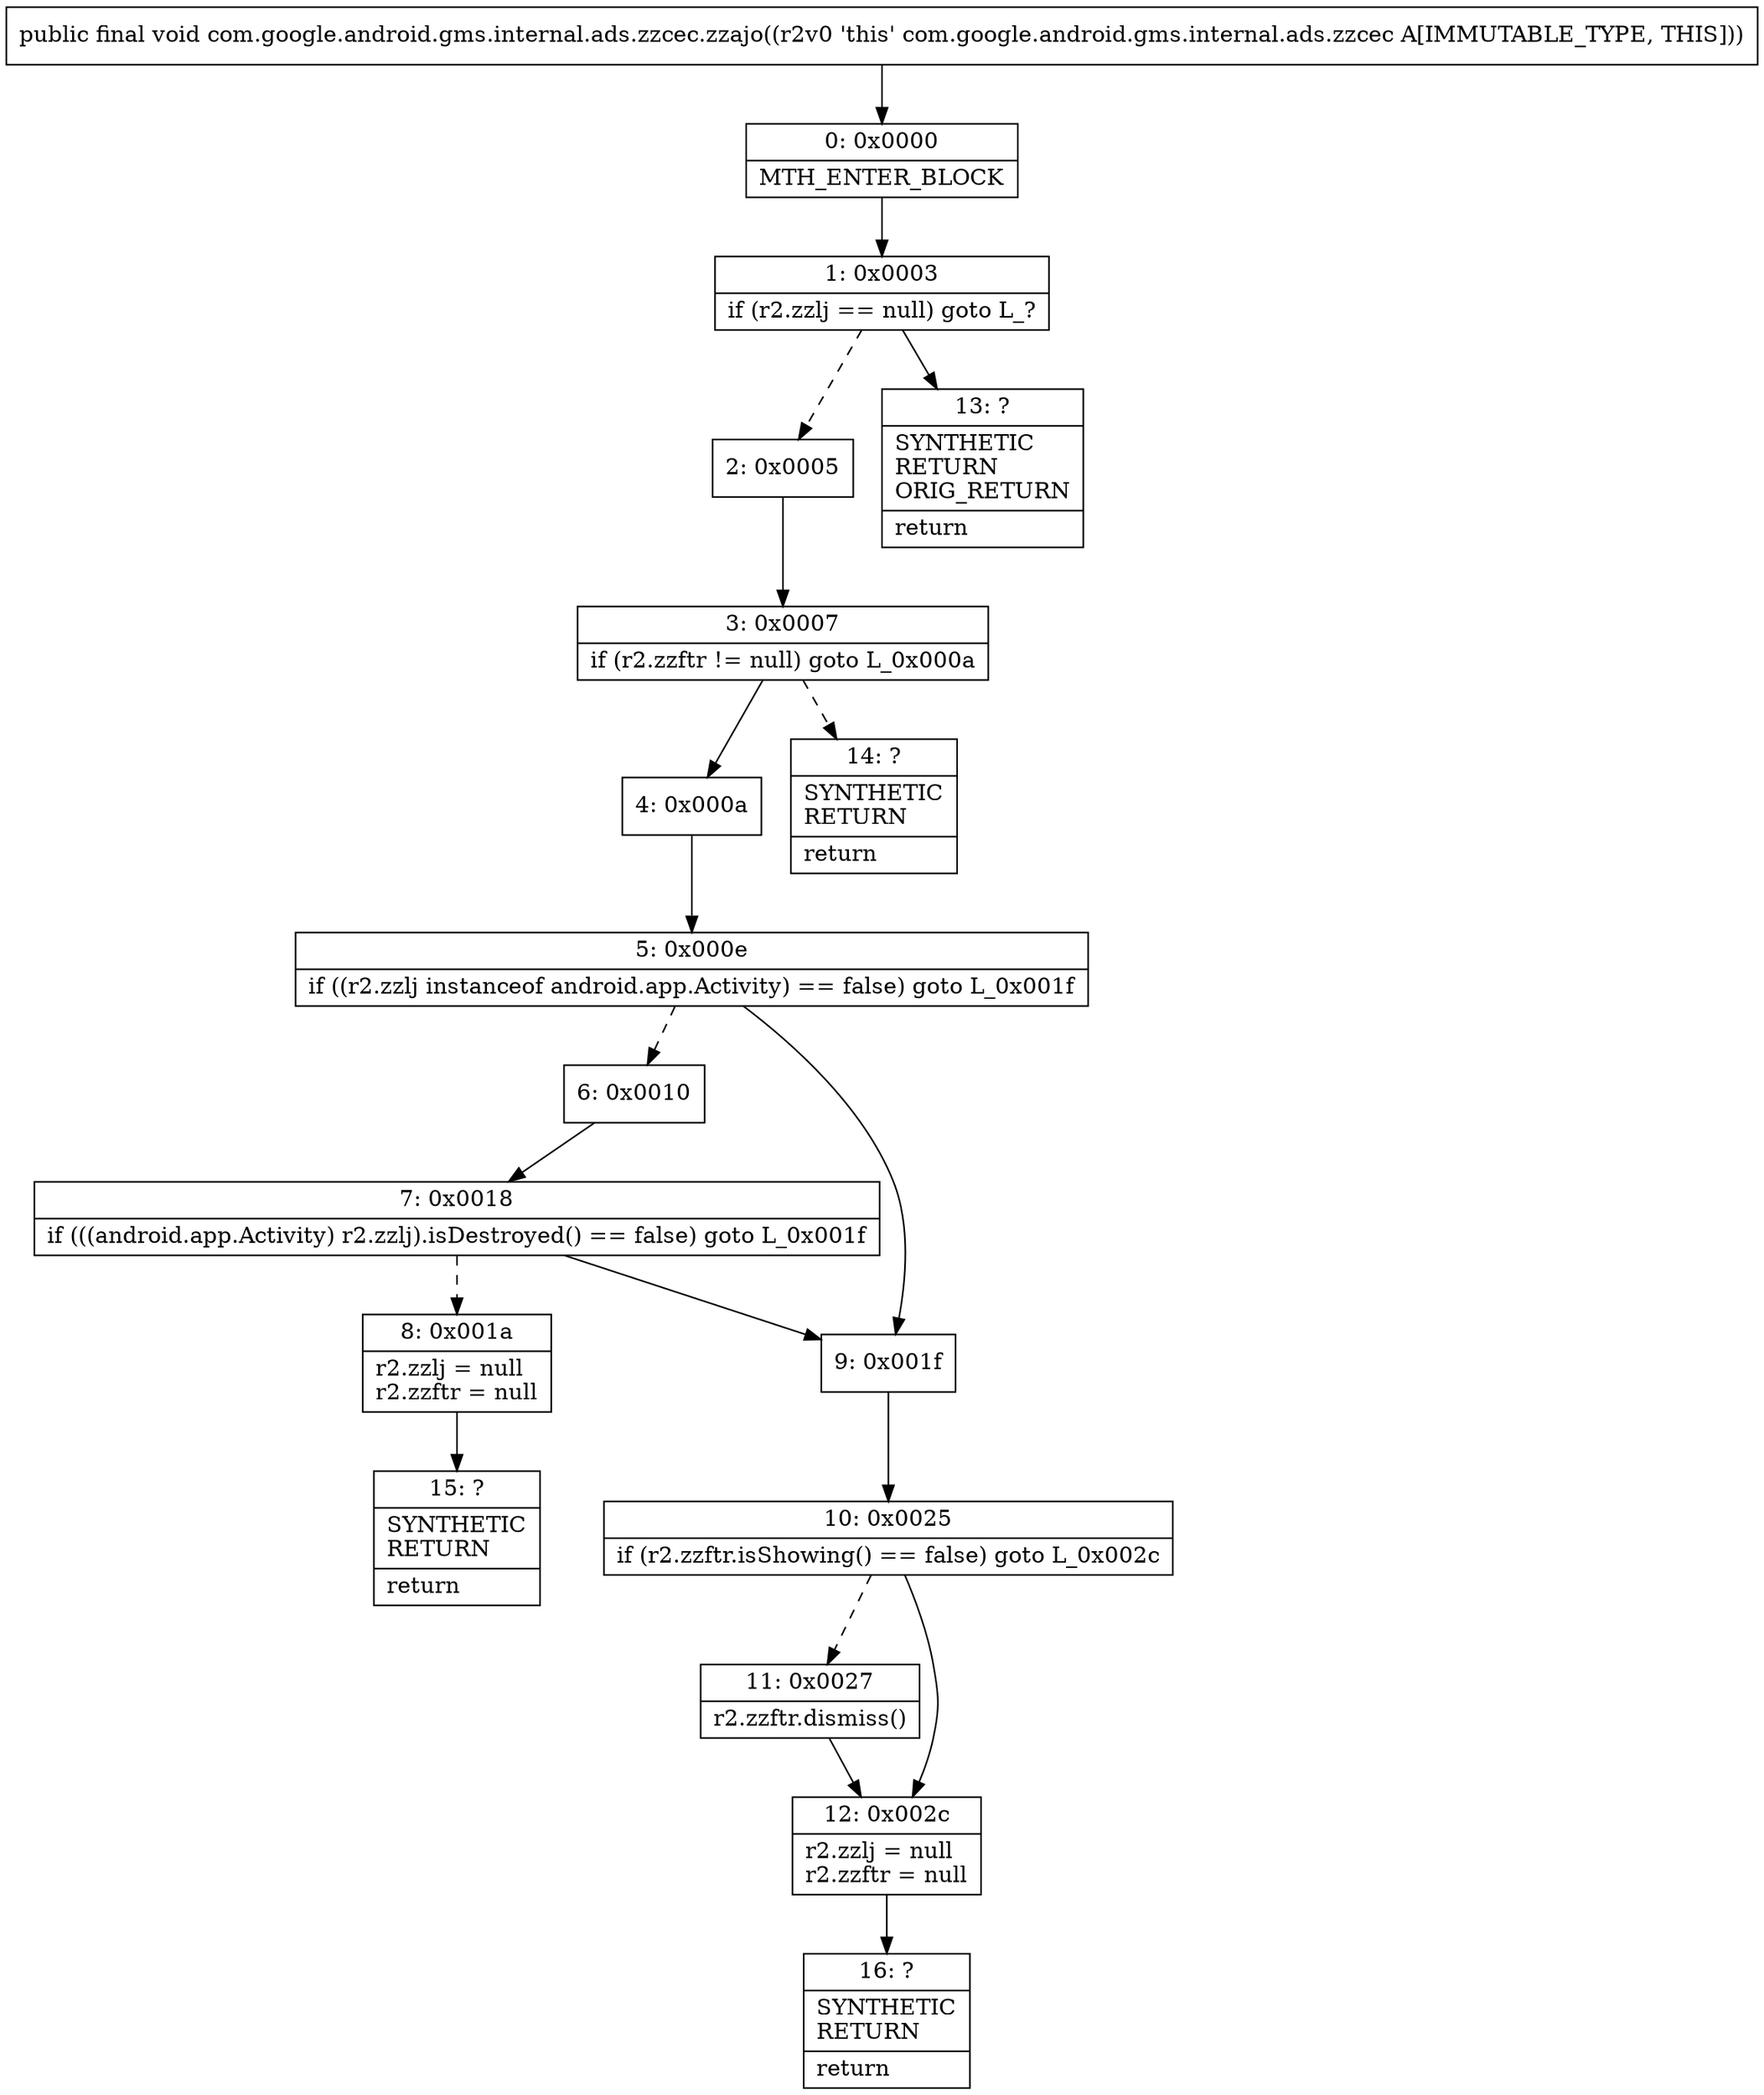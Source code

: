 digraph "CFG forcom.google.android.gms.internal.ads.zzcec.zzajo()V" {
Node_0 [shape=record,label="{0\:\ 0x0000|MTH_ENTER_BLOCK\l}"];
Node_1 [shape=record,label="{1\:\ 0x0003|if (r2.zzlj == null) goto L_?\l}"];
Node_2 [shape=record,label="{2\:\ 0x0005}"];
Node_3 [shape=record,label="{3\:\ 0x0007|if (r2.zzftr != null) goto L_0x000a\l}"];
Node_4 [shape=record,label="{4\:\ 0x000a}"];
Node_5 [shape=record,label="{5\:\ 0x000e|if ((r2.zzlj instanceof android.app.Activity) == false) goto L_0x001f\l}"];
Node_6 [shape=record,label="{6\:\ 0x0010}"];
Node_7 [shape=record,label="{7\:\ 0x0018|if (((android.app.Activity) r2.zzlj).isDestroyed() == false) goto L_0x001f\l}"];
Node_8 [shape=record,label="{8\:\ 0x001a|r2.zzlj = null\lr2.zzftr = null\l}"];
Node_9 [shape=record,label="{9\:\ 0x001f}"];
Node_10 [shape=record,label="{10\:\ 0x0025|if (r2.zzftr.isShowing() == false) goto L_0x002c\l}"];
Node_11 [shape=record,label="{11\:\ 0x0027|r2.zzftr.dismiss()\l}"];
Node_12 [shape=record,label="{12\:\ 0x002c|r2.zzlj = null\lr2.zzftr = null\l}"];
Node_13 [shape=record,label="{13\:\ ?|SYNTHETIC\lRETURN\lORIG_RETURN\l|return\l}"];
Node_14 [shape=record,label="{14\:\ ?|SYNTHETIC\lRETURN\l|return\l}"];
Node_15 [shape=record,label="{15\:\ ?|SYNTHETIC\lRETURN\l|return\l}"];
Node_16 [shape=record,label="{16\:\ ?|SYNTHETIC\lRETURN\l|return\l}"];
MethodNode[shape=record,label="{public final void com.google.android.gms.internal.ads.zzcec.zzajo((r2v0 'this' com.google.android.gms.internal.ads.zzcec A[IMMUTABLE_TYPE, THIS])) }"];
MethodNode -> Node_0;
Node_0 -> Node_1;
Node_1 -> Node_2[style=dashed];
Node_1 -> Node_13;
Node_2 -> Node_3;
Node_3 -> Node_4;
Node_3 -> Node_14[style=dashed];
Node_4 -> Node_5;
Node_5 -> Node_6[style=dashed];
Node_5 -> Node_9;
Node_6 -> Node_7;
Node_7 -> Node_8[style=dashed];
Node_7 -> Node_9;
Node_8 -> Node_15;
Node_9 -> Node_10;
Node_10 -> Node_11[style=dashed];
Node_10 -> Node_12;
Node_11 -> Node_12;
Node_12 -> Node_16;
}

